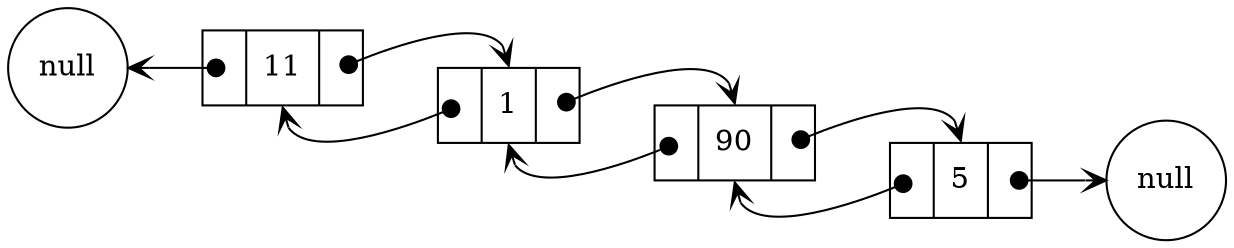 digraph "Doubly Linked List" {
	rankdir=LR; 
	node [shape=record]; 
	a [label="null" shape=circle];b [label="null" shape=circle];	0[label="{ <ref1> | <data> 11 | <ref2>  }"]
	a -> 0:ref1:c      [arrowhead=dot, arrowtail=vee, dir=both, headclip=false]
	0:ref2:c -> 1:data:n [arrowhead=vee, arrowtail=dot, dir=both, tailclip=false]
	1[label="{ <ref1> | <data> 1 | <ref2>  }"]
	1:ref1:c -> 0:data:s [arrowhead=vee, arrowtail=dot, dir=both, tailclip=false]
	1:ref2:c -> 2:data:n [arrowhead=vee, arrowtail=dot, dir=both, tailclip=false]
	2[label="{ <ref1> | <data> 90 | <ref2>  }"]
	2:ref1:c -> 1:data:s [arrowhead=vee, arrowtail=dot, dir=both, tailclip=false]
	2:ref2:c -> 3:data:n [arrowhead=vee, arrowtail=dot, dir=both, tailclip=false]
	3[label="{ <ref1> | <data> 5 | <ref2>  }"]
	3:ref1:c -> 2:data:s [arrowhead=vee, arrowtail=dot, dir=both, tailclip=false]
	3:ref2:c -> b      [arrowhead=vee, arrowtail=dot, dir=both, tailclip=false]}